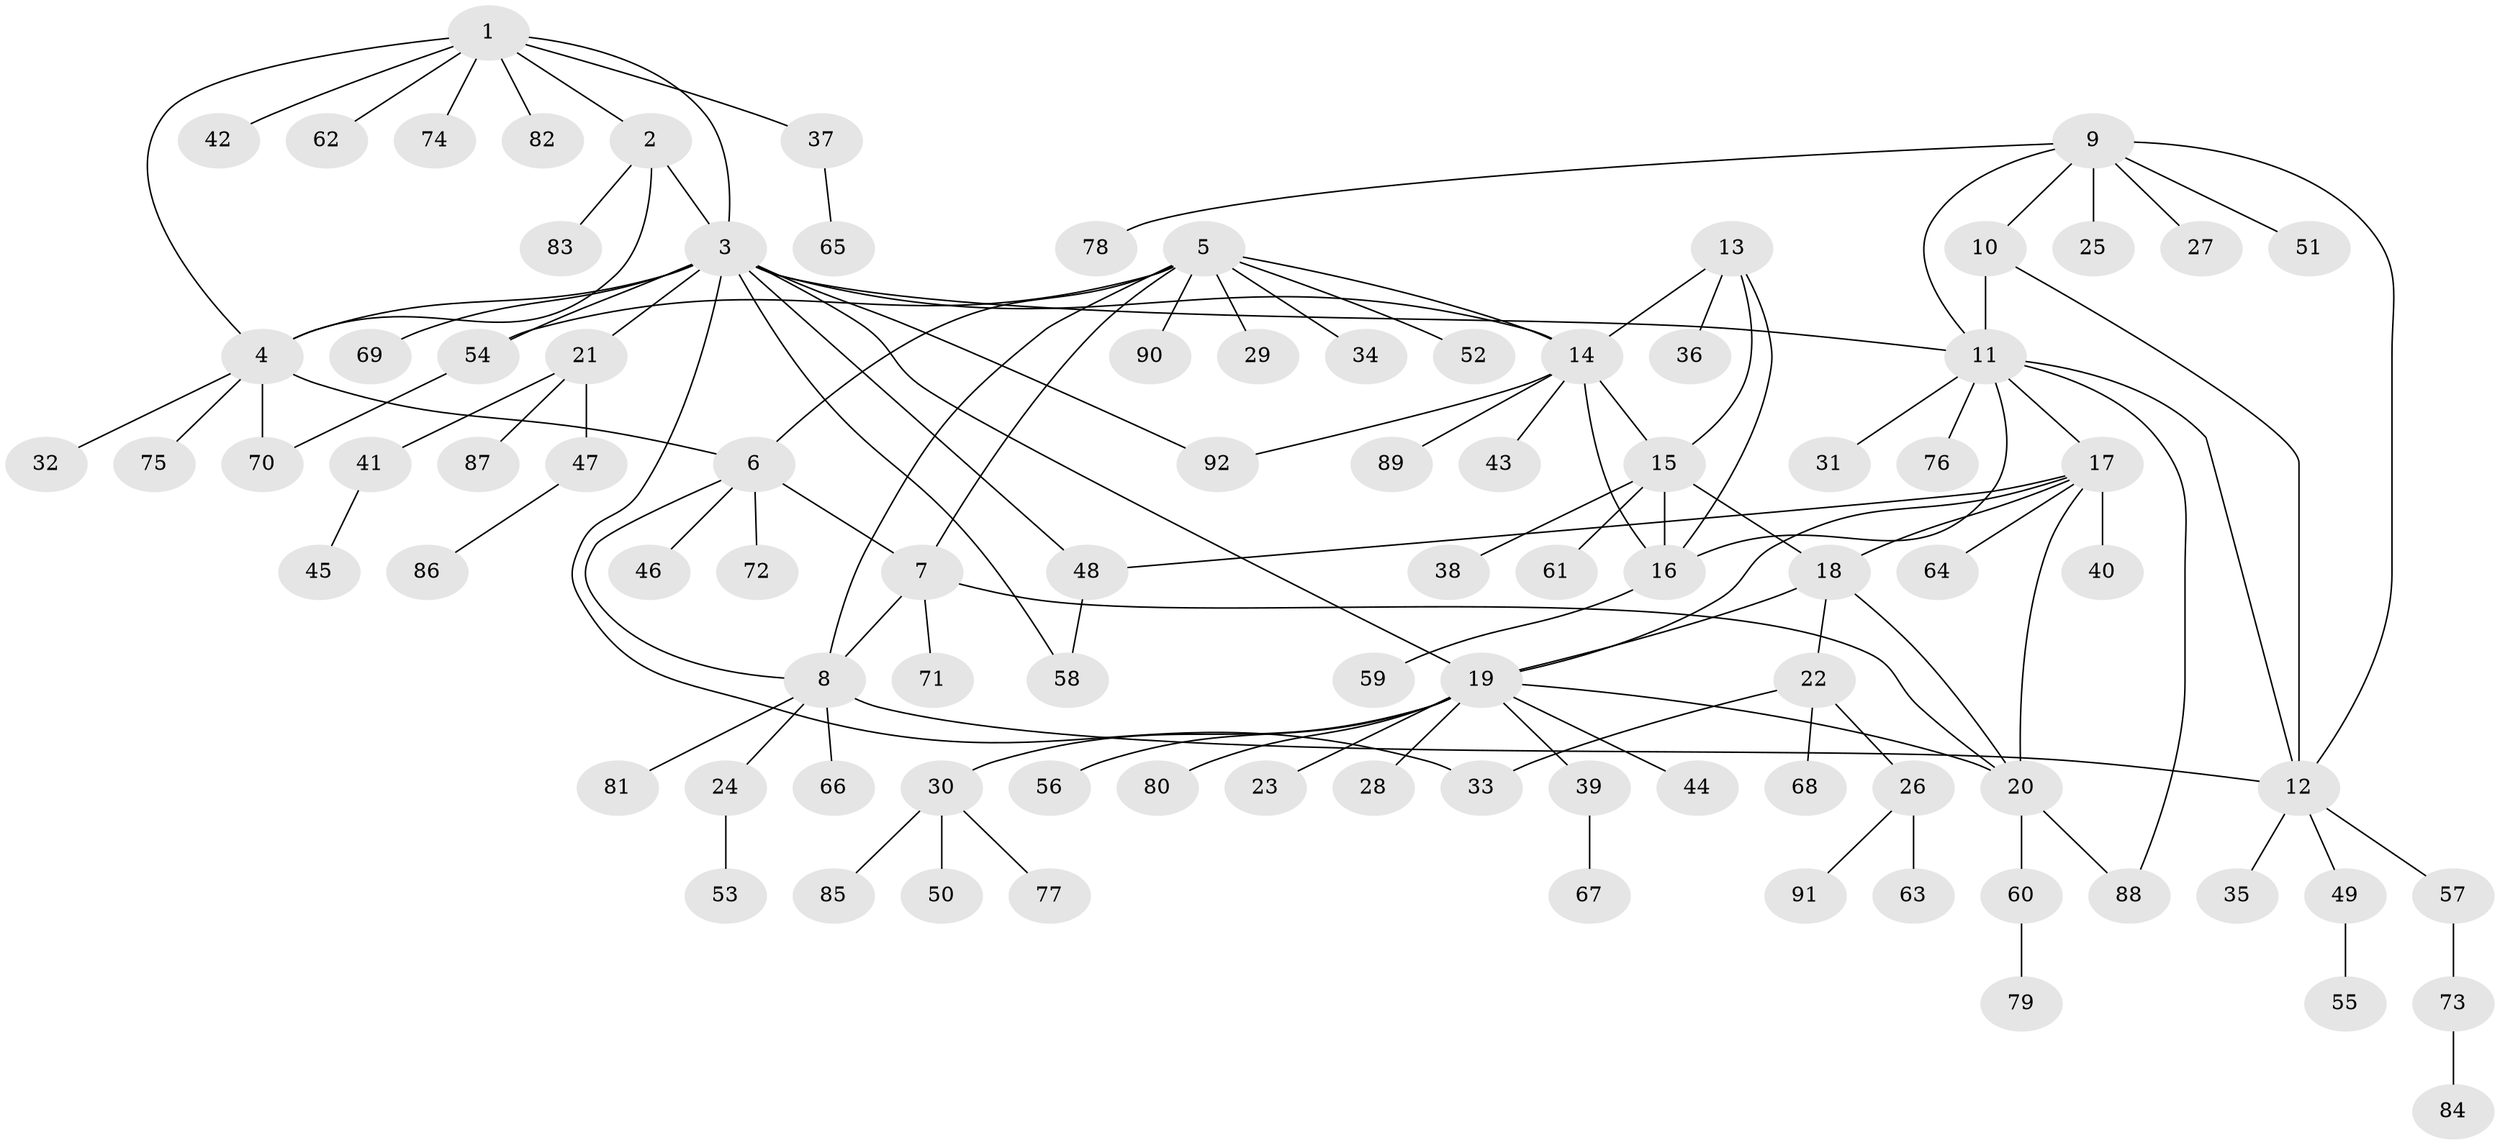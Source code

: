 // Generated by graph-tools (version 1.1) at 2025/11/02/27/25 16:11:35]
// undirected, 92 vertices, 119 edges
graph export_dot {
graph [start="1"]
  node [color=gray90,style=filled];
  1;
  2;
  3;
  4;
  5;
  6;
  7;
  8;
  9;
  10;
  11;
  12;
  13;
  14;
  15;
  16;
  17;
  18;
  19;
  20;
  21;
  22;
  23;
  24;
  25;
  26;
  27;
  28;
  29;
  30;
  31;
  32;
  33;
  34;
  35;
  36;
  37;
  38;
  39;
  40;
  41;
  42;
  43;
  44;
  45;
  46;
  47;
  48;
  49;
  50;
  51;
  52;
  53;
  54;
  55;
  56;
  57;
  58;
  59;
  60;
  61;
  62;
  63;
  64;
  65;
  66;
  67;
  68;
  69;
  70;
  71;
  72;
  73;
  74;
  75;
  76;
  77;
  78;
  79;
  80;
  81;
  82;
  83;
  84;
  85;
  86;
  87;
  88;
  89;
  90;
  91;
  92;
  1 -- 2;
  1 -- 3;
  1 -- 4;
  1 -- 37;
  1 -- 42;
  1 -- 62;
  1 -- 74;
  1 -- 82;
  2 -- 3;
  2 -- 4;
  2 -- 83;
  3 -- 4;
  3 -- 11;
  3 -- 14;
  3 -- 19;
  3 -- 21;
  3 -- 33;
  3 -- 48;
  3 -- 54;
  3 -- 58;
  3 -- 69;
  3 -- 92;
  4 -- 6;
  4 -- 32;
  4 -- 70;
  4 -- 75;
  5 -- 6;
  5 -- 7;
  5 -- 8;
  5 -- 14;
  5 -- 29;
  5 -- 34;
  5 -- 52;
  5 -- 54;
  5 -- 90;
  6 -- 7;
  6 -- 8;
  6 -- 46;
  6 -- 72;
  7 -- 8;
  7 -- 20;
  7 -- 71;
  8 -- 12;
  8 -- 24;
  8 -- 66;
  8 -- 81;
  9 -- 10;
  9 -- 11;
  9 -- 12;
  9 -- 25;
  9 -- 27;
  9 -- 51;
  9 -- 78;
  10 -- 11;
  10 -- 12;
  11 -- 12;
  11 -- 16;
  11 -- 17;
  11 -- 31;
  11 -- 76;
  11 -- 88;
  12 -- 35;
  12 -- 49;
  12 -- 57;
  13 -- 14;
  13 -- 15;
  13 -- 16;
  13 -- 36;
  14 -- 15;
  14 -- 16;
  14 -- 43;
  14 -- 89;
  14 -- 92;
  15 -- 16;
  15 -- 18;
  15 -- 38;
  15 -- 61;
  16 -- 59;
  17 -- 18;
  17 -- 19;
  17 -- 20;
  17 -- 40;
  17 -- 48;
  17 -- 64;
  18 -- 19;
  18 -- 20;
  18 -- 22;
  19 -- 20;
  19 -- 23;
  19 -- 28;
  19 -- 30;
  19 -- 39;
  19 -- 44;
  19 -- 56;
  19 -- 80;
  20 -- 60;
  20 -- 88;
  21 -- 41;
  21 -- 47;
  21 -- 87;
  22 -- 26;
  22 -- 33;
  22 -- 68;
  24 -- 53;
  26 -- 63;
  26 -- 91;
  30 -- 50;
  30 -- 77;
  30 -- 85;
  37 -- 65;
  39 -- 67;
  41 -- 45;
  47 -- 86;
  48 -- 58;
  49 -- 55;
  54 -- 70;
  57 -- 73;
  60 -- 79;
  73 -- 84;
}
